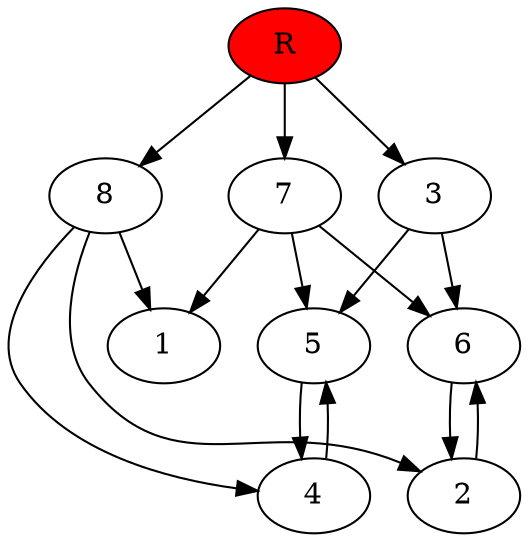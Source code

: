 digraph prb421 {
	1
	2
	3
	4
	5
	6
	7
	8
	R [fillcolor="#ff0000" style=filled]
	2 -> 6
	3 -> 5
	3 -> 6
	4 -> 5
	5 -> 4
	6 -> 2
	7 -> 1
	7 -> 5
	7 -> 6
	8 -> 1
	8 -> 2
	8 -> 4
	R -> 3
	R -> 7
	R -> 8
}
